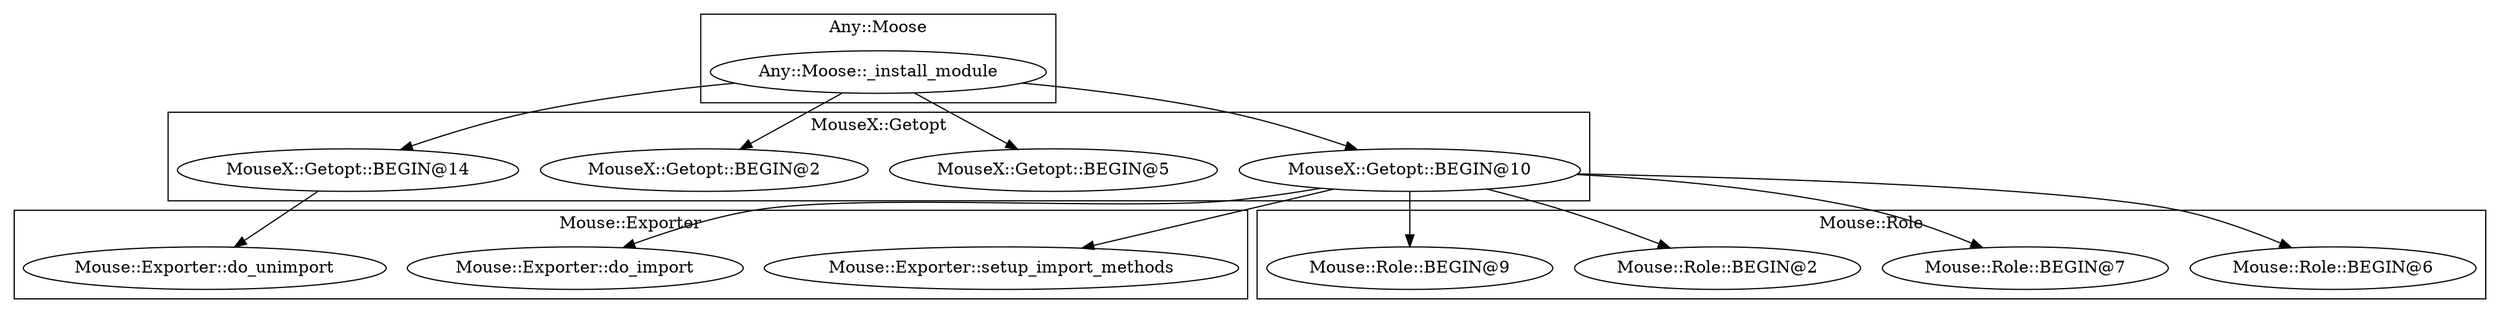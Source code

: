 digraph {
graph [overlap=false]
subgraph cluster_Mouse_Exporter {
	label="Mouse::Exporter";
	"Mouse::Exporter::setup_import_methods";
	"Mouse::Exporter::do_import";
	"Mouse::Exporter::do_unimport";
}
subgraph cluster_MouseX_Getopt {
	label="MouseX::Getopt";
	"MouseX::Getopt::BEGIN@14";
	"MouseX::Getopt::BEGIN@5";
	"MouseX::Getopt::BEGIN@2";
	"MouseX::Getopt::BEGIN@10";
}
subgraph cluster_Any_Moose {
	label="Any::Moose";
	"Any::Moose::_install_module";
}
subgraph cluster_Mouse_Role {
	label="Mouse::Role";
	"Mouse::Role::BEGIN@6";
	"Mouse::Role::BEGIN@7";
	"Mouse::Role::BEGIN@2";
	"Mouse::Role::BEGIN@9";
}
"Any::Moose::_install_module" -> "MouseX::Getopt::BEGIN@2";
"MouseX::Getopt::BEGIN@10" -> "Mouse::Role::BEGIN@6";
"Any::Moose::_install_module" -> "MouseX::Getopt::BEGIN@5";
"MouseX::Getopt::BEGIN@10" -> "Mouse::Exporter::setup_import_methods";
"MouseX::Getopt::BEGIN@14" -> "Mouse::Exporter::do_unimport";
"MouseX::Getopt::BEGIN@10" -> "Mouse::Exporter::do_import";
"Any::Moose::_install_module" -> "MouseX::Getopt::BEGIN@10";
"MouseX::Getopt::BEGIN@10" -> "Mouse::Role::BEGIN@2";
"Any::Moose::_install_module" -> "MouseX::Getopt::BEGIN@14";
"MouseX::Getopt::BEGIN@10" -> "Mouse::Role::BEGIN@7";
"MouseX::Getopt::BEGIN@10" -> "Mouse::Role::BEGIN@9";
}
